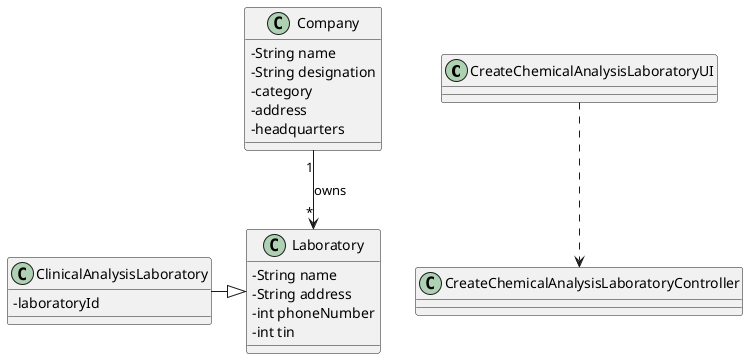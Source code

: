 @startuml
skinparam classAttributeIconSize 0

class CreateChemicalAnalysisLaboratoryUI{
}

class CreateChemicalAnalysisLaboratoryController{
}

class Company{
-String name
-String designation
-category
-address
-headquarters
}

class Laboratory {
  -String name
  -String address
  -int phoneNumber
  -int tin
}

class ClinicalAnalysisLaboratory {
  -laboratoryId
}






CreateChemicalAnalysisLaboratoryUI ..> CreateChemicalAnalysisLaboratoryController
Company "1" --> "*" Laboratory  : owns
ClinicalAnalysisLaboratory -|> Laboratory

@enduml